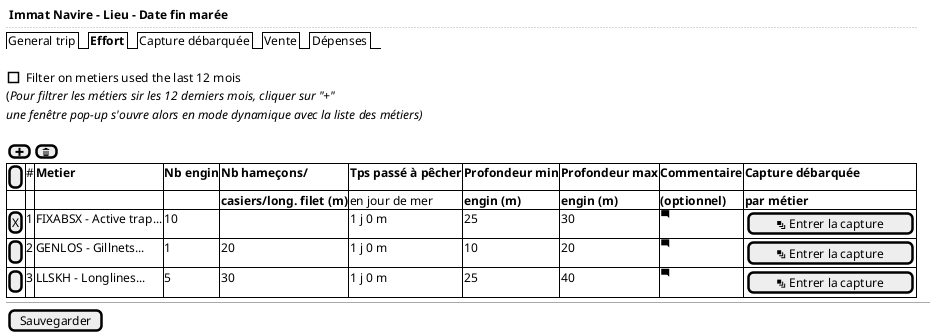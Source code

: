 @startsalt
{
  <b> Immat Navire - Lieu - Date fin marée
  ..
  {/ General trip | <b>Effort | Capture débarquée | Vente | Dépenses }
  .
  [] Filter on metiers used the last 12 mois
  (<i>Pour filtrer les métiers sir les 12 derniers mois, cliquer sur "+"
  <i>une fenêtre pop-up s'ouvre alors en mode dynamique avec la liste des métiers)
  .
  {[<&plus>]  | [<&trash>]}

  {#
    [ ] |  # | <b>Metier                | <b>Nb engin | <b>Nb hameçons/             | <b>Tps passé à pêcher | <b>Profondeur min | <b>Profondeur max  | <b>Commentaire    | <b>Capture débarquée
    .   |  . | .                        | .           | <b>casiers/long. filet (m)  | en jour de mer        | <b>engin (m)      | <b>engin (m)       | <b>(optionnel)    | <b>par métier
    [X] |  1 | FIXABSX - Active trap... | 10          | .                           | 1 j 0 m               | 25                | 30                 | <&comment-square> | {[<&layers> Entrer la capture]}
    [ ] |  2 | GENLOS - Gillnets...     | 1           | 20                          | 1 j 0 m               | 10                | 20                 | <&comment-square> | {[<&layers> Entrer la capture]}
    [ ] |  3 | LLSKH - Longlines...     | 5           | 30                          | 1 j 0 m               | 25                | 40                 | <&comment-square> | {[<&layers> Entrer la capture]}
  }
  -- | --

  {[Sauvegarder]}
}
@endsalt


